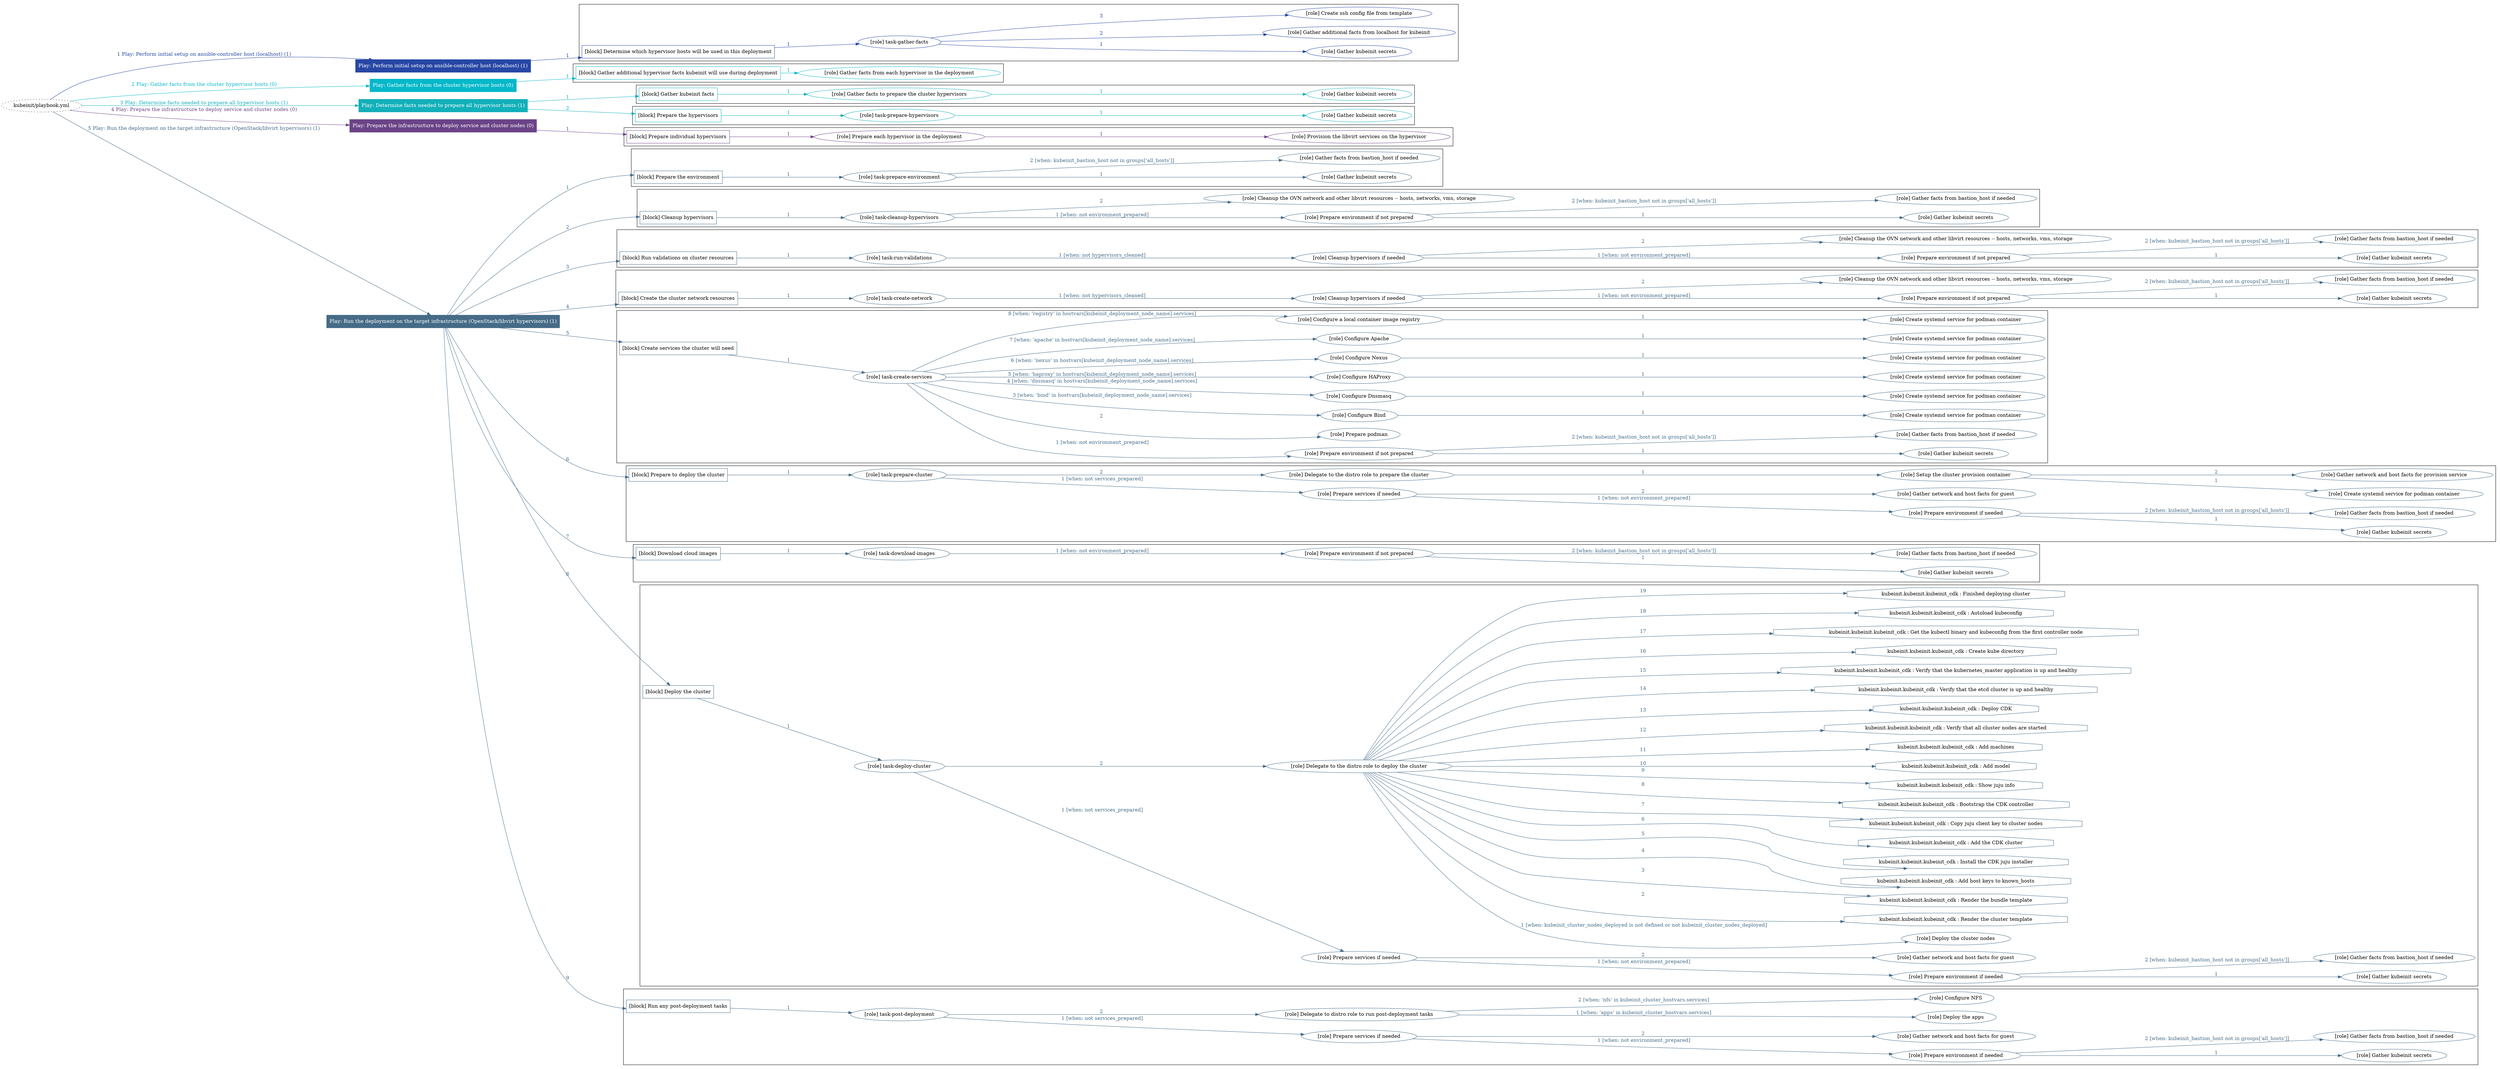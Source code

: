 digraph {
	graph [concentrate=true ordering=in rankdir=LR ratio=fill]
	edge [esep=5 sep=10]
	"kubeinit/playbook.yml" [URL="/home/runner/work/kubeinit/kubeinit/kubeinit/playbook.yml" id=playbook_c9d0f48c style=dotted]
	"kubeinit/playbook.yml" -> play_26f31d8a [label="1 Play: Perform initial setup on ansible-controller host (localhost) (1)" color="#2747a5" fontcolor="#2747a5" id=edge_play_26f31d8a labeltooltip="1 Play: Perform initial setup on ansible-controller host (localhost) (1)" tooltip="1 Play: Perform initial setup on ansible-controller host (localhost) (1)"]
	subgraph "Play: Perform initial setup on ansible-controller host (localhost) (1)" {
		play_26f31d8a [label="Play: Perform initial setup on ansible-controller host (localhost) (1)" URL="/home/runner/work/kubeinit/kubeinit/kubeinit/playbook.yml" color="#2747a5" fontcolor="#ffffff" id=play_26f31d8a shape=box style=filled tooltip=localhost]
		play_26f31d8a -> block_2c78b78f [label=1 color="#2747a5" fontcolor="#2747a5" id=edge_block_2c78b78f labeltooltip=1 tooltip=1]
		subgraph cluster_block_2c78b78f {
			block_2c78b78f [label="[block] Determine which hypervisor hosts will be used in this deployment" URL="/home/runner/work/kubeinit/kubeinit/kubeinit/playbook.yml" color="#2747a5" id=block_2c78b78f labeltooltip="Determine which hypervisor hosts will be used in this deployment" shape=box tooltip="Determine which hypervisor hosts will be used in this deployment"]
			block_2c78b78f -> role_275fd5e0 [label="1 " color="#2747a5" fontcolor="#2747a5" id=edge_role_275fd5e0 labeltooltip="1 " tooltip="1 "]
			subgraph "task-gather-facts" {
				role_275fd5e0 [label="[role] task-gather-facts" URL="/home/runner/work/kubeinit/kubeinit/kubeinit/playbook.yml" color="#2747a5" id=role_275fd5e0 tooltip="task-gather-facts"]
				role_275fd5e0 -> role_6e7deddd [label="1 " color="#2747a5" fontcolor="#2747a5" id=edge_role_6e7deddd labeltooltip="1 " tooltip="1 "]
				subgraph "Gather kubeinit secrets" {
					role_6e7deddd [label="[role] Gather kubeinit secrets" URL="/home/runner/.ansible/collections/ansible_collections/kubeinit/kubeinit/roles/kubeinit_prepare/tasks/build_hypervisors_group.yml" color="#2747a5" id=role_6e7deddd tooltip="Gather kubeinit secrets"]
				}
				role_275fd5e0 -> role_4865e7c6 [label="2 " color="#2747a5" fontcolor="#2747a5" id=edge_role_4865e7c6 labeltooltip="2 " tooltip="2 "]
				subgraph "Gather additional facts from localhost for kubeinit" {
					role_4865e7c6 [label="[role] Gather additional facts from localhost for kubeinit" URL="/home/runner/.ansible/collections/ansible_collections/kubeinit/kubeinit/roles/kubeinit_prepare/tasks/build_hypervisors_group.yml" color="#2747a5" id=role_4865e7c6 tooltip="Gather additional facts from localhost for kubeinit"]
				}
				role_275fd5e0 -> role_0efdacab [label="3 " color="#2747a5" fontcolor="#2747a5" id=edge_role_0efdacab labeltooltip="3 " tooltip="3 "]
				subgraph "Create ssh config file from template" {
					role_0efdacab [label="[role] Create ssh config file from template" URL="/home/runner/.ansible/collections/ansible_collections/kubeinit/kubeinit/roles/kubeinit_prepare/tasks/build_hypervisors_group.yml" color="#2747a5" id=role_0efdacab tooltip="Create ssh config file from template"]
				}
			}
		}
	}
	"kubeinit/playbook.yml" -> play_6ae36bfd [label="2 Play: Gather facts from the cluster hypervisor hosts (0)" color="#03b8c9" fontcolor="#03b8c9" id=edge_play_6ae36bfd labeltooltip="2 Play: Gather facts from the cluster hypervisor hosts (0)" tooltip="2 Play: Gather facts from the cluster hypervisor hosts (0)"]
	subgraph "Play: Gather facts from the cluster hypervisor hosts (0)" {
		play_6ae36bfd [label="Play: Gather facts from the cluster hypervisor hosts (0)" URL="/home/runner/work/kubeinit/kubeinit/kubeinit/playbook.yml" color="#03b8c9" fontcolor="#ffffff" id=play_6ae36bfd shape=box style=filled tooltip="Play: Gather facts from the cluster hypervisor hosts (0)"]
		play_6ae36bfd -> block_2a3e5d86 [label=1 color="#03b8c9" fontcolor="#03b8c9" id=edge_block_2a3e5d86 labeltooltip=1 tooltip=1]
		subgraph cluster_block_2a3e5d86 {
			block_2a3e5d86 [label="[block] Gather additional hypervisor facts kubeinit will use during deployment" URL="/home/runner/work/kubeinit/kubeinit/kubeinit/playbook.yml" color="#03b8c9" id=block_2a3e5d86 labeltooltip="Gather additional hypervisor facts kubeinit will use during deployment" shape=box tooltip="Gather additional hypervisor facts kubeinit will use during deployment"]
			block_2a3e5d86 -> role_c1083660 [label="1 " color="#03b8c9" fontcolor="#03b8c9" id=edge_role_c1083660 labeltooltip="1 " tooltip="1 "]
			subgraph "Gather facts from each hypervisor in the deployment" {
				role_c1083660 [label="[role] Gather facts from each hypervisor in the deployment" URL="/home/runner/work/kubeinit/kubeinit/kubeinit/playbook.yml" color="#03b8c9" id=role_c1083660 tooltip="Gather facts from each hypervisor in the deployment"]
			}
		}
	}
	"kubeinit/playbook.yml" -> play_25c83572 [label="3 Play: Determine facts needed to prepare all hypervisor hosts (1)" color="#12b0ba" fontcolor="#12b0ba" id=edge_play_25c83572 labeltooltip="3 Play: Determine facts needed to prepare all hypervisor hosts (1)" tooltip="3 Play: Determine facts needed to prepare all hypervisor hosts (1)"]
	subgraph "Play: Determine facts needed to prepare all hypervisor hosts (1)" {
		play_25c83572 [label="Play: Determine facts needed to prepare all hypervisor hosts (1)" URL="/home/runner/work/kubeinit/kubeinit/kubeinit/playbook.yml" color="#12b0ba" fontcolor="#ffffff" id=play_25c83572 shape=box style=filled tooltip=localhost]
		play_25c83572 -> block_e5b14694 [label=1 color="#12b0ba" fontcolor="#12b0ba" id=edge_block_e5b14694 labeltooltip=1 tooltip=1]
		subgraph cluster_block_e5b14694 {
			block_e5b14694 [label="[block] Gather kubeinit facts" URL="/home/runner/work/kubeinit/kubeinit/kubeinit/playbook.yml" color="#12b0ba" id=block_e5b14694 labeltooltip="Gather kubeinit facts" shape=box tooltip="Gather kubeinit facts"]
			block_e5b14694 -> role_a860329c [label="1 " color="#12b0ba" fontcolor="#12b0ba" id=edge_role_a860329c labeltooltip="1 " tooltip="1 "]
			subgraph "Gather facts to prepare the cluster hypervisors" {
				role_a860329c [label="[role] Gather facts to prepare the cluster hypervisors" URL="/home/runner/work/kubeinit/kubeinit/kubeinit/playbook.yml" color="#12b0ba" id=role_a860329c tooltip="Gather facts to prepare the cluster hypervisors"]
				role_a860329c -> role_bb957b67 [label="1 " color="#12b0ba" fontcolor="#12b0ba" id=edge_role_bb957b67 labeltooltip="1 " tooltip="1 "]
				subgraph "Gather kubeinit secrets" {
					role_bb957b67 [label="[role] Gather kubeinit secrets" URL="/home/runner/.ansible/collections/ansible_collections/kubeinit/kubeinit/roles/kubeinit_prepare/tasks/gather_kubeinit_facts.yml" color="#12b0ba" id=role_bb957b67 tooltip="Gather kubeinit secrets"]
				}
			}
		}
		play_25c83572 -> block_ed683694 [label=2 color="#12b0ba" fontcolor="#12b0ba" id=edge_block_ed683694 labeltooltip=2 tooltip=2]
		subgraph cluster_block_ed683694 {
			block_ed683694 [label="[block] Prepare the hypervisors" URL="/home/runner/work/kubeinit/kubeinit/kubeinit/playbook.yml" color="#12b0ba" id=block_ed683694 labeltooltip="Prepare the hypervisors" shape=box tooltip="Prepare the hypervisors"]
			block_ed683694 -> role_49b6b68d [label="1 " color="#12b0ba" fontcolor="#12b0ba" id=edge_role_49b6b68d labeltooltip="1 " tooltip="1 "]
			subgraph "task-prepare-hypervisors" {
				role_49b6b68d [label="[role] task-prepare-hypervisors" URL="/home/runner/work/kubeinit/kubeinit/kubeinit/playbook.yml" color="#12b0ba" id=role_49b6b68d tooltip="task-prepare-hypervisors"]
				role_49b6b68d -> role_990fe7a2 [label="1 " color="#12b0ba" fontcolor="#12b0ba" id=edge_role_990fe7a2 labeltooltip="1 " tooltip="1 "]
				subgraph "Gather kubeinit secrets" {
					role_990fe7a2 [label="[role] Gather kubeinit secrets" URL="/home/runner/.ansible/collections/ansible_collections/kubeinit/kubeinit/roles/kubeinit_prepare/tasks/gather_kubeinit_facts.yml" color="#12b0ba" id=role_990fe7a2 tooltip="Gather kubeinit secrets"]
				}
			}
		}
	}
	"kubeinit/playbook.yml" -> play_c03b738f [label="4 Play: Prepare the infrastructure to deploy service and cluster nodes (0)" color="#6b4488" fontcolor="#6b4488" id=edge_play_c03b738f labeltooltip="4 Play: Prepare the infrastructure to deploy service and cluster nodes (0)" tooltip="4 Play: Prepare the infrastructure to deploy service and cluster nodes (0)"]
	subgraph "Play: Prepare the infrastructure to deploy service and cluster nodes (0)" {
		play_c03b738f [label="Play: Prepare the infrastructure to deploy service and cluster nodes (0)" URL="/home/runner/work/kubeinit/kubeinit/kubeinit/playbook.yml" color="#6b4488" fontcolor="#ffffff" id=play_c03b738f shape=box style=filled tooltip="Play: Prepare the infrastructure to deploy service and cluster nodes (0)"]
		play_c03b738f -> block_ba9996ad [label=1 color="#6b4488" fontcolor="#6b4488" id=edge_block_ba9996ad labeltooltip=1 tooltip=1]
		subgraph cluster_block_ba9996ad {
			block_ba9996ad [label="[block] Prepare individual hypervisors" URL="/home/runner/work/kubeinit/kubeinit/kubeinit/playbook.yml" color="#6b4488" id=block_ba9996ad labeltooltip="Prepare individual hypervisors" shape=box tooltip="Prepare individual hypervisors"]
			block_ba9996ad -> role_e1e2b0b2 [label="1 " color="#6b4488" fontcolor="#6b4488" id=edge_role_e1e2b0b2 labeltooltip="1 " tooltip="1 "]
			subgraph "Prepare each hypervisor in the deployment" {
				role_e1e2b0b2 [label="[role] Prepare each hypervisor in the deployment" URL="/home/runner/work/kubeinit/kubeinit/kubeinit/playbook.yml" color="#6b4488" id=role_e1e2b0b2 tooltip="Prepare each hypervisor in the deployment"]
				role_e1e2b0b2 -> role_1bbaa75d [label="1 " color="#6b4488" fontcolor="#6b4488" id=edge_role_1bbaa75d labeltooltip="1 " tooltip="1 "]
				subgraph "Provision the libvirt services on the hypervisor" {
					role_1bbaa75d [label="[role] Provision the libvirt services on the hypervisor" URL="/home/runner/.ansible/collections/ansible_collections/kubeinit/kubeinit/roles/kubeinit_prepare/tasks/prepare_hypervisor.yml" color="#6b4488" id=role_1bbaa75d tooltip="Provision the libvirt services on the hypervisor"]
				}
			}
		}
	}
	"kubeinit/playbook.yml" -> play_4dc571e6 [label="5 Play: Run the deployment on the target infrastructure (OpenStack/libvirt hypervisors) (1)" color="#456b87" fontcolor="#456b87" id=edge_play_4dc571e6 labeltooltip="5 Play: Run the deployment on the target infrastructure (OpenStack/libvirt hypervisors) (1)" tooltip="5 Play: Run the deployment on the target infrastructure (OpenStack/libvirt hypervisors) (1)"]
	subgraph "Play: Run the deployment on the target infrastructure (OpenStack/libvirt hypervisors) (1)" {
		play_4dc571e6 [label="Play: Run the deployment on the target infrastructure (OpenStack/libvirt hypervisors) (1)" URL="/home/runner/work/kubeinit/kubeinit/kubeinit/playbook.yml" color="#456b87" fontcolor="#ffffff" id=play_4dc571e6 shape=box style=filled tooltip=localhost]
		play_4dc571e6 -> block_44fa794c [label=1 color="#456b87" fontcolor="#456b87" id=edge_block_44fa794c labeltooltip=1 tooltip=1]
		subgraph cluster_block_44fa794c {
			block_44fa794c [label="[block] Prepare the environment" URL="/home/runner/work/kubeinit/kubeinit/kubeinit/playbook.yml" color="#456b87" id=block_44fa794c labeltooltip="Prepare the environment" shape=box tooltip="Prepare the environment"]
			block_44fa794c -> role_477596a3 [label="1 " color="#456b87" fontcolor="#456b87" id=edge_role_477596a3 labeltooltip="1 " tooltip="1 "]
			subgraph "task-prepare-environment" {
				role_477596a3 [label="[role] task-prepare-environment" URL="/home/runner/work/kubeinit/kubeinit/kubeinit/playbook.yml" color="#456b87" id=role_477596a3 tooltip="task-prepare-environment"]
				role_477596a3 -> role_1a91150d [label="1 " color="#456b87" fontcolor="#456b87" id=edge_role_1a91150d labeltooltip="1 " tooltip="1 "]
				subgraph "Gather kubeinit secrets" {
					role_1a91150d [label="[role] Gather kubeinit secrets" URL="/home/runner/.ansible/collections/ansible_collections/kubeinit/kubeinit/roles/kubeinit_prepare/tasks/gather_kubeinit_facts.yml" color="#456b87" id=role_1a91150d tooltip="Gather kubeinit secrets"]
				}
				role_477596a3 -> role_a2e15013 [label="2 [when: kubeinit_bastion_host not in groups['all_hosts']]" color="#456b87" fontcolor="#456b87" id=edge_role_a2e15013 labeltooltip="2 [when: kubeinit_bastion_host not in groups['all_hosts']]" tooltip="2 [when: kubeinit_bastion_host not in groups['all_hosts']]"]
				subgraph "Gather facts from bastion_host if needed" {
					role_a2e15013 [label="[role] Gather facts from bastion_host if needed" URL="/home/runner/.ansible/collections/ansible_collections/kubeinit/kubeinit/roles/kubeinit_prepare/tasks/main.yml" color="#456b87" id=role_a2e15013 tooltip="Gather facts from bastion_host if needed"]
				}
			}
		}
		play_4dc571e6 -> block_3bcaad3d [label=2 color="#456b87" fontcolor="#456b87" id=edge_block_3bcaad3d labeltooltip=2 tooltip=2]
		subgraph cluster_block_3bcaad3d {
			block_3bcaad3d [label="[block] Cleanup hypervisors" URL="/home/runner/work/kubeinit/kubeinit/kubeinit/playbook.yml" color="#456b87" id=block_3bcaad3d labeltooltip="Cleanup hypervisors" shape=box tooltip="Cleanup hypervisors"]
			block_3bcaad3d -> role_8c791c56 [label="1 " color="#456b87" fontcolor="#456b87" id=edge_role_8c791c56 labeltooltip="1 " tooltip="1 "]
			subgraph "task-cleanup-hypervisors" {
				role_8c791c56 [label="[role] task-cleanup-hypervisors" URL="/home/runner/work/kubeinit/kubeinit/kubeinit/playbook.yml" color="#456b87" id=role_8c791c56 tooltip="task-cleanup-hypervisors"]
				role_8c791c56 -> role_c091199b [label="1 [when: not environment_prepared]" color="#456b87" fontcolor="#456b87" id=edge_role_c091199b labeltooltip="1 [when: not environment_prepared]" tooltip="1 [when: not environment_prepared]"]
				subgraph "Prepare environment if not prepared" {
					role_c091199b [label="[role] Prepare environment if not prepared" URL="/home/runner/.ansible/collections/ansible_collections/kubeinit/kubeinit/roles/kubeinit_libvirt/tasks/cleanup_hypervisors.yml" color="#456b87" id=role_c091199b tooltip="Prepare environment if not prepared"]
					role_c091199b -> role_b7c67392 [label="1 " color="#456b87" fontcolor="#456b87" id=edge_role_b7c67392 labeltooltip="1 " tooltip="1 "]
					subgraph "Gather kubeinit secrets" {
						role_b7c67392 [label="[role] Gather kubeinit secrets" URL="/home/runner/.ansible/collections/ansible_collections/kubeinit/kubeinit/roles/kubeinit_prepare/tasks/gather_kubeinit_facts.yml" color="#456b87" id=role_b7c67392 tooltip="Gather kubeinit secrets"]
					}
					role_c091199b -> role_77301ba9 [label="2 [when: kubeinit_bastion_host not in groups['all_hosts']]" color="#456b87" fontcolor="#456b87" id=edge_role_77301ba9 labeltooltip="2 [when: kubeinit_bastion_host not in groups['all_hosts']]" tooltip="2 [when: kubeinit_bastion_host not in groups['all_hosts']]"]
					subgraph "Gather facts from bastion_host if needed" {
						role_77301ba9 [label="[role] Gather facts from bastion_host if needed" URL="/home/runner/.ansible/collections/ansible_collections/kubeinit/kubeinit/roles/kubeinit_prepare/tasks/main.yml" color="#456b87" id=role_77301ba9 tooltip="Gather facts from bastion_host if needed"]
					}
				}
				role_8c791c56 -> role_dd268693 [label="2 " color="#456b87" fontcolor="#456b87" id=edge_role_dd268693 labeltooltip="2 " tooltip="2 "]
				subgraph "Cleanup the OVN network and other libvirt resources -- hosts, networks, vms, storage" {
					role_dd268693 [label="[role] Cleanup the OVN network and other libvirt resources -- hosts, networks, vms, storage" URL="/home/runner/.ansible/collections/ansible_collections/kubeinit/kubeinit/roles/kubeinit_libvirt/tasks/cleanup_hypervisors.yml" color="#456b87" id=role_dd268693 tooltip="Cleanup the OVN network and other libvirt resources -- hosts, networks, vms, storage"]
				}
			}
		}
		play_4dc571e6 -> block_64806117 [label=3 color="#456b87" fontcolor="#456b87" id=edge_block_64806117 labeltooltip=3 tooltip=3]
		subgraph cluster_block_64806117 {
			block_64806117 [label="[block] Run validations on cluster resources" URL="/home/runner/work/kubeinit/kubeinit/kubeinit/playbook.yml" color="#456b87" id=block_64806117 labeltooltip="Run validations on cluster resources" shape=box tooltip="Run validations on cluster resources"]
			block_64806117 -> role_2f671368 [label="1 " color="#456b87" fontcolor="#456b87" id=edge_role_2f671368 labeltooltip="1 " tooltip="1 "]
			subgraph "task-run-validations" {
				role_2f671368 [label="[role] task-run-validations" URL="/home/runner/work/kubeinit/kubeinit/kubeinit/playbook.yml" color="#456b87" id=role_2f671368 tooltip="task-run-validations"]
				role_2f671368 -> role_b212ddb3 [label="1 [when: not hypervisors_cleaned]" color="#456b87" fontcolor="#456b87" id=edge_role_b212ddb3 labeltooltip="1 [when: not hypervisors_cleaned]" tooltip="1 [when: not hypervisors_cleaned]"]
				subgraph "Cleanup hypervisors if needed" {
					role_b212ddb3 [label="[role] Cleanup hypervisors if needed" URL="/home/runner/.ansible/collections/ansible_collections/kubeinit/kubeinit/roles/kubeinit_validations/tasks/main.yml" color="#456b87" id=role_b212ddb3 tooltip="Cleanup hypervisors if needed"]
					role_b212ddb3 -> role_24f87457 [label="1 [when: not environment_prepared]" color="#456b87" fontcolor="#456b87" id=edge_role_24f87457 labeltooltip="1 [when: not environment_prepared]" tooltip="1 [when: not environment_prepared]"]
					subgraph "Prepare environment if not prepared" {
						role_24f87457 [label="[role] Prepare environment if not prepared" URL="/home/runner/.ansible/collections/ansible_collections/kubeinit/kubeinit/roles/kubeinit_libvirt/tasks/cleanup_hypervisors.yml" color="#456b87" id=role_24f87457 tooltip="Prepare environment if not prepared"]
						role_24f87457 -> role_8bff53a1 [label="1 " color="#456b87" fontcolor="#456b87" id=edge_role_8bff53a1 labeltooltip="1 " tooltip="1 "]
						subgraph "Gather kubeinit secrets" {
							role_8bff53a1 [label="[role] Gather kubeinit secrets" URL="/home/runner/.ansible/collections/ansible_collections/kubeinit/kubeinit/roles/kubeinit_prepare/tasks/gather_kubeinit_facts.yml" color="#456b87" id=role_8bff53a1 tooltip="Gather kubeinit secrets"]
						}
						role_24f87457 -> role_d1d6bbd7 [label="2 [when: kubeinit_bastion_host not in groups['all_hosts']]" color="#456b87" fontcolor="#456b87" id=edge_role_d1d6bbd7 labeltooltip="2 [when: kubeinit_bastion_host not in groups['all_hosts']]" tooltip="2 [when: kubeinit_bastion_host not in groups['all_hosts']]"]
						subgraph "Gather facts from bastion_host if needed" {
							role_d1d6bbd7 [label="[role] Gather facts from bastion_host if needed" URL="/home/runner/.ansible/collections/ansible_collections/kubeinit/kubeinit/roles/kubeinit_prepare/tasks/main.yml" color="#456b87" id=role_d1d6bbd7 tooltip="Gather facts from bastion_host if needed"]
						}
					}
					role_b212ddb3 -> role_7fc70ece [label="2 " color="#456b87" fontcolor="#456b87" id=edge_role_7fc70ece labeltooltip="2 " tooltip="2 "]
					subgraph "Cleanup the OVN network and other libvirt resources -- hosts, networks, vms, storage" {
						role_7fc70ece [label="[role] Cleanup the OVN network and other libvirt resources -- hosts, networks, vms, storage" URL="/home/runner/.ansible/collections/ansible_collections/kubeinit/kubeinit/roles/kubeinit_libvirt/tasks/cleanup_hypervisors.yml" color="#456b87" id=role_7fc70ece tooltip="Cleanup the OVN network and other libvirt resources -- hosts, networks, vms, storage"]
					}
				}
			}
		}
		play_4dc571e6 -> block_5005ca6d [label=4 color="#456b87" fontcolor="#456b87" id=edge_block_5005ca6d labeltooltip=4 tooltip=4]
		subgraph cluster_block_5005ca6d {
			block_5005ca6d [label="[block] Create the cluster network resources" URL="/home/runner/work/kubeinit/kubeinit/kubeinit/playbook.yml" color="#456b87" id=block_5005ca6d labeltooltip="Create the cluster network resources" shape=box tooltip="Create the cluster network resources"]
			block_5005ca6d -> role_83452c24 [label="1 " color="#456b87" fontcolor="#456b87" id=edge_role_83452c24 labeltooltip="1 " tooltip="1 "]
			subgraph "task-create-network" {
				role_83452c24 [label="[role] task-create-network" URL="/home/runner/work/kubeinit/kubeinit/kubeinit/playbook.yml" color="#456b87" id=role_83452c24 tooltip="task-create-network"]
				role_83452c24 -> role_93bfe632 [label="1 [when: not hypervisors_cleaned]" color="#456b87" fontcolor="#456b87" id=edge_role_93bfe632 labeltooltip="1 [when: not hypervisors_cleaned]" tooltip="1 [when: not hypervisors_cleaned]"]
				subgraph "Cleanup hypervisors if needed" {
					role_93bfe632 [label="[role] Cleanup hypervisors if needed" URL="/home/runner/.ansible/collections/ansible_collections/kubeinit/kubeinit/roles/kubeinit_libvirt/tasks/create_network.yml" color="#456b87" id=role_93bfe632 tooltip="Cleanup hypervisors if needed"]
					role_93bfe632 -> role_4e4bc19d [label="1 [when: not environment_prepared]" color="#456b87" fontcolor="#456b87" id=edge_role_4e4bc19d labeltooltip="1 [when: not environment_prepared]" tooltip="1 [when: not environment_prepared]"]
					subgraph "Prepare environment if not prepared" {
						role_4e4bc19d [label="[role] Prepare environment if not prepared" URL="/home/runner/.ansible/collections/ansible_collections/kubeinit/kubeinit/roles/kubeinit_libvirt/tasks/cleanup_hypervisors.yml" color="#456b87" id=role_4e4bc19d tooltip="Prepare environment if not prepared"]
						role_4e4bc19d -> role_92e988a7 [label="1 " color="#456b87" fontcolor="#456b87" id=edge_role_92e988a7 labeltooltip="1 " tooltip="1 "]
						subgraph "Gather kubeinit secrets" {
							role_92e988a7 [label="[role] Gather kubeinit secrets" URL="/home/runner/.ansible/collections/ansible_collections/kubeinit/kubeinit/roles/kubeinit_prepare/tasks/gather_kubeinit_facts.yml" color="#456b87" id=role_92e988a7 tooltip="Gather kubeinit secrets"]
						}
						role_4e4bc19d -> role_ef495492 [label="2 [when: kubeinit_bastion_host not in groups['all_hosts']]" color="#456b87" fontcolor="#456b87" id=edge_role_ef495492 labeltooltip="2 [when: kubeinit_bastion_host not in groups['all_hosts']]" tooltip="2 [when: kubeinit_bastion_host not in groups['all_hosts']]"]
						subgraph "Gather facts from bastion_host if needed" {
							role_ef495492 [label="[role] Gather facts from bastion_host if needed" URL="/home/runner/.ansible/collections/ansible_collections/kubeinit/kubeinit/roles/kubeinit_prepare/tasks/main.yml" color="#456b87" id=role_ef495492 tooltip="Gather facts from bastion_host if needed"]
						}
					}
					role_93bfe632 -> role_2bee196c [label="2 " color="#456b87" fontcolor="#456b87" id=edge_role_2bee196c labeltooltip="2 " tooltip="2 "]
					subgraph "Cleanup the OVN network and other libvirt resources -- hosts, networks, vms, storage" {
						role_2bee196c [label="[role] Cleanup the OVN network and other libvirt resources -- hosts, networks, vms, storage" URL="/home/runner/.ansible/collections/ansible_collections/kubeinit/kubeinit/roles/kubeinit_libvirt/tasks/cleanup_hypervisors.yml" color="#456b87" id=role_2bee196c tooltip="Cleanup the OVN network and other libvirt resources -- hosts, networks, vms, storage"]
					}
				}
			}
		}
		play_4dc571e6 -> block_a0c20480 [label=5 color="#456b87" fontcolor="#456b87" id=edge_block_a0c20480 labeltooltip=5 tooltip=5]
		subgraph cluster_block_a0c20480 {
			block_a0c20480 [label="[block] Create services the cluster will need" URL="/home/runner/work/kubeinit/kubeinit/kubeinit/playbook.yml" color="#456b87" id=block_a0c20480 labeltooltip="Create services the cluster will need" shape=box tooltip="Create services the cluster will need"]
			block_a0c20480 -> role_a49e91b6 [label="1 " color="#456b87" fontcolor="#456b87" id=edge_role_a49e91b6 labeltooltip="1 " tooltip="1 "]
			subgraph "task-create-services" {
				role_a49e91b6 [label="[role] task-create-services" URL="/home/runner/work/kubeinit/kubeinit/kubeinit/playbook.yml" color="#456b87" id=role_a49e91b6 tooltip="task-create-services"]
				role_a49e91b6 -> role_6d1c670f [label="1 [when: not environment_prepared]" color="#456b87" fontcolor="#456b87" id=edge_role_6d1c670f labeltooltip="1 [when: not environment_prepared]" tooltip="1 [when: not environment_prepared]"]
				subgraph "Prepare environment if not prepared" {
					role_6d1c670f [label="[role] Prepare environment if not prepared" URL="/home/runner/.ansible/collections/ansible_collections/kubeinit/kubeinit/roles/kubeinit_services/tasks/main.yml" color="#456b87" id=role_6d1c670f tooltip="Prepare environment if not prepared"]
					role_6d1c670f -> role_7a2fa319 [label="1 " color="#456b87" fontcolor="#456b87" id=edge_role_7a2fa319 labeltooltip="1 " tooltip="1 "]
					subgraph "Gather kubeinit secrets" {
						role_7a2fa319 [label="[role] Gather kubeinit secrets" URL="/home/runner/.ansible/collections/ansible_collections/kubeinit/kubeinit/roles/kubeinit_prepare/tasks/gather_kubeinit_facts.yml" color="#456b87" id=role_7a2fa319 tooltip="Gather kubeinit secrets"]
					}
					role_6d1c670f -> role_2b4be981 [label="2 [when: kubeinit_bastion_host not in groups['all_hosts']]" color="#456b87" fontcolor="#456b87" id=edge_role_2b4be981 labeltooltip="2 [when: kubeinit_bastion_host not in groups['all_hosts']]" tooltip="2 [when: kubeinit_bastion_host not in groups['all_hosts']]"]
					subgraph "Gather facts from bastion_host if needed" {
						role_2b4be981 [label="[role] Gather facts from bastion_host if needed" URL="/home/runner/.ansible/collections/ansible_collections/kubeinit/kubeinit/roles/kubeinit_prepare/tasks/main.yml" color="#456b87" id=role_2b4be981 tooltip="Gather facts from bastion_host if needed"]
					}
				}
				role_a49e91b6 -> role_cc8a8b60 [label="2 " color="#456b87" fontcolor="#456b87" id=edge_role_cc8a8b60 labeltooltip="2 " tooltip="2 "]
				subgraph "Prepare podman" {
					role_cc8a8b60 [label="[role] Prepare podman" URL="/home/runner/.ansible/collections/ansible_collections/kubeinit/kubeinit/roles/kubeinit_services/tasks/00_create_service_pod.yml" color="#456b87" id=role_cc8a8b60 tooltip="Prepare podman"]
				}
				role_a49e91b6 -> role_f1275eb5 [label="3 [when: 'bind' in hostvars[kubeinit_deployment_node_name].services]" color="#456b87" fontcolor="#456b87" id=edge_role_f1275eb5 labeltooltip="3 [when: 'bind' in hostvars[kubeinit_deployment_node_name].services]" tooltip="3 [when: 'bind' in hostvars[kubeinit_deployment_node_name].services]"]
				subgraph "Configure Bind" {
					role_f1275eb5 [label="[role] Configure Bind" URL="/home/runner/.ansible/collections/ansible_collections/kubeinit/kubeinit/roles/kubeinit_services/tasks/start_services_containers.yml" color="#456b87" id=role_f1275eb5 tooltip="Configure Bind"]
					role_f1275eb5 -> role_a1170e47 [label="1 " color="#456b87" fontcolor="#456b87" id=edge_role_a1170e47 labeltooltip="1 " tooltip="1 "]
					subgraph "Create systemd service for podman container" {
						role_a1170e47 [label="[role] Create systemd service for podman container" URL="/home/runner/.ansible/collections/ansible_collections/kubeinit/kubeinit/roles/kubeinit_bind/tasks/main.yml" color="#456b87" id=role_a1170e47 tooltip="Create systemd service for podman container"]
					}
				}
				role_a49e91b6 -> role_6be78afc [label="4 [when: 'dnsmasq' in hostvars[kubeinit_deployment_node_name].services]" color="#456b87" fontcolor="#456b87" id=edge_role_6be78afc labeltooltip="4 [when: 'dnsmasq' in hostvars[kubeinit_deployment_node_name].services]" tooltip="4 [when: 'dnsmasq' in hostvars[kubeinit_deployment_node_name].services]"]
				subgraph "Configure Dnsmasq" {
					role_6be78afc [label="[role] Configure Dnsmasq" URL="/home/runner/.ansible/collections/ansible_collections/kubeinit/kubeinit/roles/kubeinit_services/tasks/start_services_containers.yml" color="#456b87" id=role_6be78afc tooltip="Configure Dnsmasq"]
					role_6be78afc -> role_f2fe4cf2 [label="1 " color="#456b87" fontcolor="#456b87" id=edge_role_f2fe4cf2 labeltooltip="1 " tooltip="1 "]
					subgraph "Create systemd service for podman container" {
						role_f2fe4cf2 [label="[role] Create systemd service for podman container" URL="/home/runner/.ansible/collections/ansible_collections/kubeinit/kubeinit/roles/kubeinit_dnsmasq/tasks/main.yml" color="#456b87" id=role_f2fe4cf2 tooltip="Create systemd service for podman container"]
					}
				}
				role_a49e91b6 -> role_d0c61d1d [label="5 [when: 'haproxy' in hostvars[kubeinit_deployment_node_name].services]" color="#456b87" fontcolor="#456b87" id=edge_role_d0c61d1d labeltooltip="5 [when: 'haproxy' in hostvars[kubeinit_deployment_node_name].services]" tooltip="5 [when: 'haproxy' in hostvars[kubeinit_deployment_node_name].services]"]
				subgraph "Configure HAProxy" {
					role_d0c61d1d [label="[role] Configure HAProxy" URL="/home/runner/.ansible/collections/ansible_collections/kubeinit/kubeinit/roles/kubeinit_services/tasks/start_services_containers.yml" color="#456b87" id=role_d0c61d1d tooltip="Configure HAProxy"]
					role_d0c61d1d -> role_98d82722 [label="1 " color="#456b87" fontcolor="#456b87" id=edge_role_98d82722 labeltooltip="1 " tooltip="1 "]
					subgraph "Create systemd service for podman container" {
						role_98d82722 [label="[role] Create systemd service for podman container" URL="/home/runner/.ansible/collections/ansible_collections/kubeinit/kubeinit/roles/kubeinit_haproxy/tasks/main.yml" color="#456b87" id=role_98d82722 tooltip="Create systemd service for podman container"]
					}
				}
				role_a49e91b6 -> role_ae5982b0 [label="6 [when: 'nexus' in hostvars[kubeinit_deployment_node_name].services]" color="#456b87" fontcolor="#456b87" id=edge_role_ae5982b0 labeltooltip="6 [when: 'nexus' in hostvars[kubeinit_deployment_node_name].services]" tooltip="6 [when: 'nexus' in hostvars[kubeinit_deployment_node_name].services]"]
				subgraph "Configure Nexus" {
					role_ae5982b0 [label="[role] Configure Nexus" URL="/home/runner/.ansible/collections/ansible_collections/kubeinit/kubeinit/roles/kubeinit_services/tasks/start_services_containers.yml" color="#456b87" id=role_ae5982b0 tooltip="Configure Nexus"]
					role_ae5982b0 -> role_96f47bc2 [label="1 " color="#456b87" fontcolor="#456b87" id=edge_role_96f47bc2 labeltooltip="1 " tooltip="1 "]
					subgraph "Create systemd service for podman container" {
						role_96f47bc2 [label="[role] Create systemd service for podman container" URL="/home/runner/.ansible/collections/ansible_collections/kubeinit/kubeinit/roles/kubeinit_nexus/tasks/main.yml" color="#456b87" id=role_96f47bc2 tooltip="Create systemd service for podman container"]
					}
				}
				role_a49e91b6 -> role_a35ed999 [label="7 [when: 'apache' in hostvars[kubeinit_deployment_node_name].services]" color="#456b87" fontcolor="#456b87" id=edge_role_a35ed999 labeltooltip="7 [when: 'apache' in hostvars[kubeinit_deployment_node_name].services]" tooltip="7 [when: 'apache' in hostvars[kubeinit_deployment_node_name].services]"]
				subgraph "Configure Apache" {
					role_a35ed999 [label="[role] Configure Apache" URL="/home/runner/.ansible/collections/ansible_collections/kubeinit/kubeinit/roles/kubeinit_services/tasks/start_services_containers.yml" color="#456b87" id=role_a35ed999 tooltip="Configure Apache"]
					role_a35ed999 -> role_d13537ed [label="1 " color="#456b87" fontcolor="#456b87" id=edge_role_d13537ed labeltooltip="1 " tooltip="1 "]
					subgraph "Create systemd service for podman container" {
						role_d13537ed [label="[role] Create systemd service for podman container" URL="/home/runner/.ansible/collections/ansible_collections/kubeinit/kubeinit/roles/kubeinit_apache/tasks/main.yml" color="#456b87" id=role_d13537ed tooltip="Create systemd service for podman container"]
					}
				}
				role_a49e91b6 -> role_273a1aee [label="8 [when: 'registry' in hostvars[kubeinit_deployment_node_name].services]" color="#456b87" fontcolor="#456b87" id=edge_role_273a1aee labeltooltip="8 [when: 'registry' in hostvars[kubeinit_deployment_node_name].services]" tooltip="8 [when: 'registry' in hostvars[kubeinit_deployment_node_name].services]"]
				subgraph "Configure a local container image registry" {
					role_273a1aee [label="[role] Configure a local container image registry" URL="/home/runner/.ansible/collections/ansible_collections/kubeinit/kubeinit/roles/kubeinit_services/tasks/start_services_containers.yml" color="#456b87" id=role_273a1aee tooltip="Configure a local container image registry"]
					role_273a1aee -> role_34e6f835 [label="1 " color="#456b87" fontcolor="#456b87" id=edge_role_34e6f835 labeltooltip="1 " tooltip="1 "]
					subgraph "Create systemd service for podman container" {
						role_34e6f835 [label="[role] Create systemd service for podman container" URL="/home/runner/.ansible/collections/ansible_collections/kubeinit/kubeinit/roles/kubeinit_registry/tasks/main.yml" color="#456b87" id=role_34e6f835 tooltip="Create systemd service for podman container"]
					}
				}
			}
		}
		play_4dc571e6 -> block_f264ac7d [label=6 color="#456b87" fontcolor="#456b87" id=edge_block_f264ac7d labeltooltip=6 tooltip=6]
		subgraph cluster_block_f264ac7d {
			block_f264ac7d [label="[block] Prepare to deploy the cluster" URL="/home/runner/work/kubeinit/kubeinit/kubeinit/playbook.yml" color="#456b87" id=block_f264ac7d labeltooltip="Prepare to deploy the cluster" shape=box tooltip="Prepare to deploy the cluster"]
			block_f264ac7d -> role_e3ec5afd [label="1 " color="#456b87" fontcolor="#456b87" id=edge_role_e3ec5afd labeltooltip="1 " tooltip="1 "]
			subgraph "task-prepare-cluster" {
				role_e3ec5afd [label="[role] task-prepare-cluster" URL="/home/runner/work/kubeinit/kubeinit/kubeinit/playbook.yml" color="#456b87" id=role_e3ec5afd tooltip="task-prepare-cluster"]
				role_e3ec5afd -> role_52837452 [label="1 [when: not services_prepared]" color="#456b87" fontcolor="#456b87" id=edge_role_52837452 labeltooltip="1 [when: not services_prepared]" tooltip="1 [when: not services_prepared]"]
				subgraph "Prepare services if needed" {
					role_52837452 [label="[role] Prepare services if needed" URL="/home/runner/.ansible/collections/ansible_collections/kubeinit/kubeinit/roles/kubeinit_prepare/tasks/prepare_cluster.yml" color="#456b87" id=role_52837452 tooltip="Prepare services if needed"]
					role_52837452 -> role_c3c3b3a1 [label="1 [when: not environment_prepared]" color="#456b87" fontcolor="#456b87" id=edge_role_c3c3b3a1 labeltooltip="1 [when: not environment_prepared]" tooltip="1 [when: not environment_prepared]"]
					subgraph "Prepare environment if needed" {
						role_c3c3b3a1 [label="[role] Prepare environment if needed" URL="/home/runner/.ansible/collections/ansible_collections/kubeinit/kubeinit/roles/kubeinit_services/tasks/prepare_services.yml" color="#456b87" id=role_c3c3b3a1 tooltip="Prepare environment if needed"]
						role_c3c3b3a1 -> role_e91a69b3 [label="1 " color="#456b87" fontcolor="#456b87" id=edge_role_e91a69b3 labeltooltip="1 " tooltip="1 "]
						subgraph "Gather kubeinit secrets" {
							role_e91a69b3 [label="[role] Gather kubeinit secrets" URL="/home/runner/.ansible/collections/ansible_collections/kubeinit/kubeinit/roles/kubeinit_prepare/tasks/gather_kubeinit_facts.yml" color="#456b87" id=role_e91a69b3 tooltip="Gather kubeinit secrets"]
						}
						role_c3c3b3a1 -> role_8258d594 [label="2 [when: kubeinit_bastion_host not in groups['all_hosts']]" color="#456b87" fontcolor="#456b87" id=edge_role_8258d594 labeltooltip="2 [when: kubeinit_bastion_host not in groups['all_hosts']]" tooltip="2 [when: kubeinit_bastion_host not in groups['all_hosts']]"]
						subgraph "Gather facts from bastion_host if needed" {
							role_8258d594 [label="[role] Gather facts from bastion_host if needed" URL="/home/runner/.ansible/collections/ansible_collections/kubeinit/kubeinit/roles/kubeinit_prepare/tasks/main.yml" color="#456b87" id=role_8258d594 tooltip="Gather facts from bastion_host if needed"]
						}
					}
					role_52837452 -> role_537ab2ac [label="2 " color="#456b87" fontcolor="#456b87" id=edge_role_537ab2ac labeltooltip="2 " tooltip="2 "]
					subgraph "Gather network and host facts for guest" {
						role_537ab2ac [label="[role] Gather network and host facts for guest" URL="/home/runner/.ansible/collections/ansible_collections/kubeinit/kubeinit/roles/kubeinit_services/tasks/prepare_services.yml" color="#456b87" id=role_537ab2ac tooltip="Gather network and host facts for guest"]
					}
				}
				role_e3ec5afd -> role_5b0c49af [label="2 " color="#456b87" fontcolor="#456b87" id=edge_role_5b0c49af labeltooltip="2 " tooltip="2 "]
				subgraph "Delegate to the distro role to prepare the cluster" {
					role_5b0c49af [label="[role] Delegate to the distro role to prepare the cluster" URL="/home/runner/.ansible/collections/ansible_collections/kubeinit/kubeinit/roles/kubeinit_prepare/tasks/prepare_cluster.yml" color="#456b87" id=role_5b0c49af tooltip="Delegate to the distro role to prepare the cluster"]
					role_5b0c49af -> role_a82a28cf [label="1 " color="#456b87" fontcolor="#456b87" id=edge_role_a82a28cf labeltooltip="1 " tooltip="1 "]
					subgraph "Setup the cluster provision container" {
						role_a82a28cf [label="[role] Setup the cluster provision container" URL="/home/runner/.ansible/collections/ansible_collections/kubeinit/kubeinit/roles/kubeinit_cdk/tasks/prepare_cluster.yml" color="#456b87" id=role_a82a28cf tooltip="Setup the cluster provision container"]
						role_a82a28cf -> role_0018fe68 [label="1 " color="#456b87" fontcolor="#456b87" id=edge_role_0018fe68 labeltooltip="1 " tooltip="1 "]
						subgraph "Create systemd service for podman container" {
							role_0018fe68 [label="[role] Create systemd service for podman container" URL="/home/runner/.ansible/collections/ansible_collections/kubeinit/kubeinit/roles/kubeinit_services/tasks/create_provision_container.yml" color="#456b87" id=role_0018fe68 tooltip="Create systemd service for podman container"]
						}
						role_a82a28cf -> role_78600f2c [label="2 " color="#456b87" fontcolor="#456b87" id=edge_role_78600f2c labeltooltip="2 " tooltip="2 "]
						subgraph "Gather network and host facts for provision service" {
							role_78600f2c [label="[role] Gather network and host facts for provision service" URL="/home/runner/.ansible/collections/ansible_collections/kubeinit/kubeinit/roles/kubeinit_services/tasks/create_provision_container.yml" color="#456b87" id=role_78600f2c tooltip="Gather network and host facts for provision service"]
						}
					}
				}
			}
		}
		play_4dc571e6 -> block_9a444a6a [label=7 color="#456b87" fontcolor="#456b87" id=edge_block_9a444a6a labeltooltip=7 tooltip=7]
		subgraph cluster_block_9a444a6a {
			block_9a444a6a [label="[block] Download cloud images" URL="/home/runner/work/kubeinit/kubeinit/kubeinit/playbook.yml" color="#456b87" id=block_9a444a6a labeltooltip="Download cloud images" shape=box tooltip="Download cloud images"]
			block_9a444a6a -> role_6602e162 [label="1 " color="#456b87" fontcolor="#456b87" id=edge_role_6602e162 labeltooltip="1 " tooltip="1 "]
			subgraph "task-download-images" {
				role_6602e162 [label="[role] task-download-images" URL="/home/runner/work/kubeinit/kubeinit/kubeinit/playbook.yml" color="#456b87" id=role_6602e162 tooltip="task-download-images"]
				role_6602e162 -> role_c6e3ab7f [label="1 [when: not environment_prepared]" color="#456b87" fontcolor="#456b87" id=edge_role_c6e3ab7f labeltooltip="1 [when: not environment_prepared]" tooltip="1 [when: not environment_prepared]"]
				subgraph "Prepare environment if not prepared" {
					role_c6e3ab7f [label="[role] Prepare environment if not prepared" URL="/home/runner/.ansible/collections/ansible_collections/kubeinit/kubeinit/roles/kubeinit_libvirt/tasks/download_cloud_images.yml" color="#456b87" id=role_c6e3ab7f tooltip="Prepare environment if not prepared"]
					role_c6e3ab7f -> role_699d3969 [label="1 " color="#456b87" fontcolor="#456b87" id=edge_role_699d3969 labeltooltip="1 " tooltip="1 "]
					subgraph "Gather kubeinit secrets" {
						role_699d3969 [label="[role] Gather kubeinit secrets" URL="/home/runner/.ansible/collections/ansible_collections/kubeinit/kubeinit/roles/kubeinit_prepare/tasks/gather_kubeinit_facts.yml" color="#456b87" id=role_699d3969 tooltip="Gather kubeinit secrets"]
					}
					role_c6e3ab7f -> role_b15ab29f [label="2 [when: kubeinit_bastion_host not in groups['all_hosts']]" color="#456b87" fontcolor="#456b87" id=edge_role_b15ab29f labeltooltip="2 [when: kubeinit_bastion_host not in groups['all_hosts']]" tooltip="2 [when: kubeinit_bastion_host not in groups['all_hosts']]"]
					subgraph "Gather facts from bastion_host if needed" {
						role_b15ab29f [label="[role] Gather facts from bastion_host if needed" URL="/home/runner/.ansible/collections/ansible_collections/kubeinit/kubeinit/roles/kubeinit_prepare/tasks/main.yml" color="#456b87" id=role_b15ab29f tooltip="Gather facts from bastion_host if needed"]
					}
				}
			}
		}
		play_4dc571e6 -> block_32af3c57 [label=8 color="#456b87" fontcolor="#456b87" id=edge_block_32af3c57 labeltooltip=8 tooltip=8]
		subgraph cluster_block_32af3c57 {
			block_32af3c57 [label="[block] Deploy the cluster" URL="/home/runner/work/kubeinit/kubeinit/kubeinit/playbook.yml" color="#456b87" id=block_32af3c57 labeltooltip="Deploy the cluster" shape=box tooltip="Deploy the cluster"]
			block_32af3c57 -> role_885b2e9b [label="1 " color="#456b87" fontcolor="#456b87" id=edge_role_885b2e9b labeltooltip="1 " tooltip="1 "]
			subgraph "task-deploy-cluster" {
				role_885b2e9b [label="[role] task-deploy-cluster" URL="/home/runner/work/kubeinit/kubeinit/kubeinit/playbook.yml" color="#456b87" id=role_885b2e9b tooltip="task-deploy-cluster"]
				role_885b2e9b -> role_c2f3ad1f [label="1 [when: not services_prepared]" color="#456b87" fontcolor="#456b87" id=edge_role_c2f3ad1f labeltooltip="1 [when: not services_prepared]" tooltip="1 [when: not services_prepared]"]
				subgraph "Prepare services if needed" {
					role_c2f3ad1f [label="[role] Prepare services if needed" URL="/home/runner/.ansible/collections/ansible_collections/kubeinit/kubeinit/roles/kubeinit_prepare/tasks/deploy_cluster.yml" color="#456b87" id=role_c2f3ad1f tooltip="Prepare services if needed"]
					role_c2f3ad1f -> role_34096811 [label="1 [when: not environment_prepared]" color="#456b87" fontcolor="#456b87" id=edge_role_34096811 labeltooltip="1 [when: not environment_prepared]" tooltip="1 [when: not environment_prepared]"]
					subgraph "Prepare environment if needed" {
						role_34096811 [label="[role] Prepare environment if needed" URL="/home/runner/.ansible/collections/ansible_collections/kubeinit/kubeinit/roles/kubeinit_services/tasks/prepare_services.yml" color="#456b87" id=role_34096811 tooltip="Prepare environment if needed"]
						role_34096811 -> role_fe7e5fd0 [label="1 " color="#456b87" fontcolor="#456b87" id=edge_role_fe7e5fd0 labeltooltip="1 " tooltip="1 "]
						subgraph "Gather kubeinit secrets" {
							role_fe7e5fd0 [label="[role] Gather kubeinit secrets" URL="/home/runner/.ansible/collections/ansible_collections/kubeinit/kubeinit/roles/kubeinit_prepare/tasks/gather_kubeinit_facts.yml" color="#456b87" id=role_fe7e5fd0 tooltip="Gather kubeinit secrets"]
						}
						role_34096811 -> role_e9e60abd [label="2 [when: kubeinit_bastion_host not in groups['all_hosts']]" color="#456b87" fontcolor="#456b87" id=edge_role_e9e60abd labeltooltip="2 [when: kubeinit_bastion_host not in groups['all_hosts']]" tooltip="2 [when: kubeinit_bastion_host not in groups['all_hosts']]"]
						subgraph "Gather facts from bastion_host if needed" {
							role_e9e60abd [label="[role] Gather facts from bastion_host if needed" URL="/home/runner/.ansible/collections/ansible_collections/kubeinit/kubeinit/roles/kubeinit_prepare/tasks/main.yml" color="#456b87" id=role_e9e60abd tooltip="Gather facts from bastion_host if needed"]
						}
					}
					role_c2f3ad1f -> role_b5e571e5 [label="2 " color="#456b87" fontcolor="#456b87" id=edge_role_b5e571e5 labeltooltip="2 " tooltip="2 "]
					subgraph "Gather network and host facts for guest" {
						role_b5e571e5 [label="[role] Gather network and host facts for guest" URL="/home/runner/.ansible/collections/ansible_collections/kubeinit/kubeinit/roles/kubeinit_services/tasks/prepare_services.yml" color="#456b87" id=role_b5e571e5 tooltip="Gather network and host facts for guest"]
					}
				}
				role_885b2e9b -> role_acf8e586 [label="2 " color="#456b87" fontcolor="#456b87" id=edge_role_acf8e586 labeltooltip="2 " tooltip="2 "]
				subgraph "Delegate to the distro role to deploy the cluster" {
					role_acf8e586 [label="[role] Delegate to the distro role to deploy the cluster" URL="/home/runner/.ansible/collections/ansible_collections/kubeinit/kubeinit/roles/kubeinit_prepare/tasks/deploy_cluster.yml" color="#456b87" id=role_acf8e586 tooltip="Delegate to the distro role to deploy the cluster"]
					role_acf8e586 -> role_b6435eba [label="1 [when: kubeinit_cluster_nodes_deployed is not defined or not kubeinit_cluster_nodes_deployed]" color="#456b87" fontcolor="#456b87" id=edge_role_b6435eba labeltooltip="1 [when: kubeinit_cluster_nodes_deployed is not defined or not kubeinit_cluster_nodes_deployed]" tooltip="1 [when: kubeinit_cluster_nodes_deployed is not defined or not kubeinit_cluster_nodes_deployed]"]
					subgraph "Deploy the cluster nodes" {
						role_b6435eba [label="[role] Deploy the cluster nodes" URL="/home/runner/.ansible/collections/ansible_collections/kubeinit/kubeinit/roles/kubeinit_cdk/tasks/main.yml" color="#456b87" id=role_b6435eba tooltip="Deploy the cluster nodes"]
					}
					task_46b519e8 [label="kubeinit.kubeinit.kubeinit_cdk : Render the cluster template" URL="/home/runner/.ansible/collections/ansible_collections/kubeinit/kubeinit/roles/kubeinit_cdk/tasks/main.yml" color="#456b87" id=task_46b519e8 shape=octagon tooltip="kubeinit.kubeinit.kubeinit_cdk : Render the cluster template"]
					role_acf8e586 -> task_46b519e8 [label="2 " color="#456b87" fontcolor="#456b87" id=edge_task_46b519e8 labeltooltip="2 " tooltip="2 "]
					task_5233b50c [label="kubeinit.kubeinit.kubeinit_cdk : Render the bundle template" URL="/home/runner/.ansible/collections/ansible_collections/kubeinit/kubeinit/roles/kubeinit_cdk/tasks/main.yml" color="#456b87" id=task_5233b50c shape=octagon tooltip="kubeinit.kubeinit.kubeinit_cdk : Render the bundle template"]
					role_acf8e586 -> task_5233b50c [label="3 " color="#456b87" fontcolor="#456b87" id=edge_task_5233b50c labeltooltip="3 " tooltip="3 "]
					task_df3f130b [label="kubeinit.kubeinit.kubeinit_cdk : Add host keys to known_hosts" URL="/home/runner/.ansible/collections/ansible_collections/kubeinit/kubeinit/roles/kubeinit_cdk/tasks/main.yml" color="#456b87" id=task_df3f130b shape=octagon tooltip="kubeinit.kubeinit.kubeinit_cdk : Add host keys to known_hosts"]
					role_acf8e586 -> task_df3f130b [label="4 " color="#456b87" fontcolor="#456b87" id=edge_task_df3f130b labeltooltip="4 " tooltip="4 "]
					task_d4156d00 [label="kubeinit.kubeinit.kubeinit_cdk : Install the CDK juju installer" URL="/home/runner/.ansible/collections/ansible_collections/kubeinit/kubeinit/roles/kubeinit_cdk/tasks/main.yml" color="#456b87" id=task_d4156d00 shape=octagon tooltip="kubeinit.kubeinit.kubeinit_cdk : Install the CDK juju installer"]
					role_acf8e586 -> task_d4156d00 [label="5 " color="#456b87" fontcolor="#456b87" id=edge_task_d4156d00 labeltooltip="5 " tooltip="5 "]
					task_54319b6f [label="kubeinit.kubeinit.kubeinit_cdk : Add the CDK cluster" URL="/home/runner/.ansible/collections/ansible_collections/kubeinit/kubeinit/roles/kubeinit_cdk/tasks/main.yml" color="#456b87" id=task_54319b6f shape=octagon tooltip="kubeinit.kubeinit.kubeinit_cdk : Add the CDK cluster"]
					role_acf8e586 -> task_54319b6f [label="6 " color="#456b87" fontcolor="#456b87" id=edge_task_54319b6f labeltooltip="6 " tooltip="6 "]
					task_87d2bed5 [label="kubeinit.kubeinit.kubeinit_cdk : Copy juju client key to cluster nodes" URL="/home/runner/.ansible/collections/ansible_collections/kubeinit/kubeinit/roles/kubeinit_cdk/tasks/main.yml" color="#456b87" id=task_87d2bed5 shape=octagon tooltip="kubeinit.kubeinit.kubeinit_cdk : Copy juju client key to cluster nodes"]
					role_acf8e586 -> task_87d2bed5 [label="7 " color="#456b87" fontcolor="#456b87" id=edge_task_87d2bed5 labeltooltip="7 " tooltip="7 "]
					task_4d3091e8 [label="kubeinit.kubeinit.kubeinit_cdk : Bootstrap the CDK controller" URL="/home/runner/.ansible/collections/ansible_collections/kubeinit/kubeinit/roles/kubeinit_cdk/tasks/main.yml" color="#456b87" id=task_4d3091e8 shape=octagon tooltip="kubeinit.kubeinit.kubeinit_cdk : Bootstrap the CDK controller"]
					role_acf8e586 -> task_4d3091e8 [label="8 " color="#456b87" fontcolor="#456b87" id=edge_task_4d3091e8 labeltooltip="8 " tooltip="8 "]
					task_a0f58b2c [label="kubeinit.kubeinit.kubeinit_cdk : Show juju info" URL="/home/runner/.ansible/collections/ansible_collections/kubeinit/kubeinit/roles/kubeinit_cdk/tasks/main.yml" color="#456b87" id=task_a0f58b2c shape=octagon tooltip="kubeinit.kubeinit.kubeinit_cdk : Show juju info"]
					role_acf8e586 -> task_a0f58b2c [label="9 " color="#456b87" fontcolor="#456b87" id=edge_task_a0f58b2c labeltooltip="9 " tooltip="9 "]
					task_4379a38e [label="kubeinit.kubeinit.kubeinit_cdk : Add model" URL="/home/runner/.ansible/collections/ansible_collections/kubeinit/kubeinit/roles/kubeinit_cdk/tasks/main.yml" color="#456b87" id=task_4379a38e shape=octagon tooltip="kubeinit.kubeinit.kubeinit_cdk : Add model"]
					role_acf8e586 -> task_4379a38e [label="10 " color="#456b87" fontcolor="#456b87" id=edge_task_4379a38e labeltooltip="10 " tooltip="10 "]
					task_bdaefad7 [label="kubeinit.kubeinit.kubeinit_cdk : Add machines" URL="/home/runner/.ansible/collections/ansible_collections/kubeinit/kubeinit/roles/kubeinit_cdk/tasks/main.yml" color="#456b87" id=task_bdaefad7 shape=octagon tooltip="kubeinit.kubeinit.kubeinit_cdk : Add machines"]
					role_acf8e586 -> task_bdaefad7 [label="11 " color="#456b87" fontcolor="#456b87" id=edge_task_bdaefad7 labeltooltip="11 " tooltip="11 "]
					task_171d4fa4 [label="kubeinit.kubeinit.kubeinit_cdk : Verify that all cluster nodes are started" URL="/home/runner/.ansible/collections/ansible_collections/kubeinit/kubeinit/roles/kubeinit_cdk/tasks/main.yml" color="#456b87" id=task_171d4fa4 shape=octagon tooltip="kubeinit.kubeinit.kubeinit_cdk : Verify that all cluster nodes are started"]
					role_acf8e586 -> task_171d4fa4 [label="12 " color="#456b87" fontcolor="#456b87" id=edge_task_171d4fa4 labeltooltip="12 " tooltip="12 "]
					task_b2d3ac72 [label="kubeinit.kubeinit.kubeinit_cdk : Deploy CDK" URL="/home/runner/.ansible/collections/ansible_collections/kubeinit/kubeinit/roles/kubeinit_cdk/tasks/main.yml" color="#456b87" id=task_b2d3ac72 shape=octagon tooltip="kubeinit.kubeinit.kubeinit_cdk : Deploy CDK"]
					role_acf8e586 -> task_b2d3ac72 [label="13 " color="#456b87" fontcolor="#456b87" id=edge_task_b2d3ac72 labeltooltip="13 " tooltip="13 "]
					task_9c61ee8d [label="kubeinit.kubeinit.kubeinit_cdk : Verify that the etcd cluster is up and healthy" URL="/home/runner/.ansible/collections/ansible_collections/kubeinit/kubeinit/roles/kubeinit_cdk/tasks/main.yml" color="#456b87" id=task_9c61ee8d shape=octagon tooltip="kubeinit.kubeinit.kubeinit_cdk : Verify that the etcd cluster is up and healthy"]
					role_acf8e586 -> task_9c61ee8d [label="14 " color="#456b87" fontcolor="#456b87" id=edge_task_9c61ee8d labeltooltip="14 " tooltip="14 "]
					task_d7a9ac10 [label="kubeinit.kubeinit.kubeinit_cdk : Verify that the kubernetes_master application is up and healthy" URL="/home/runner/.ansible/collections/ansible_collections/kubeinit/kubeinit/roles/kubeinit_cdk/tasks/main.yml" color="#456b87" id=task_d7a9ac10 shape=octagon tooltip="kubeinit.kubeinit.kubeinit_cdk : Verify that the kubernetes_master application is up and healthy"]
					role_acf8e586 -> task_d7a9ac10 [label="15 " color="#456b87" fontcolor="#456b87" id=edge_task_d7a9ac10 labeltooltip="15 " tooltip="15 "]
					task_2ff7ab12 [label="kubeinit.kubeinit.kubeinit_cdk : Create kube directory" URL="/home/runner/.ansible/collections/ansible_collections/kubeinit/kubeinit/roles/kubeinit_cdk/tasks/main.yml" color="#456b87" id=task_2ff7ab12 shape=octagon tooltip="kubeinit.kubeinit.kubeinit_cdk : Create kube directory"]
					role_acf8e586 -> task_2ff7ab12 [label="16 " color="#456b87" fontcolor="#456b87" id=edge_task_2ff7ab12 labeltooltip="16 " tooltip="16 "]
					task_aa3ad74e [label="kubeinit.kubeinit.kubeinit_cdk : Get the kubectl binary and kubeconfig from the first controller node" URL="/home/runner/.ansible/collections/ansible_collections/kubeinit/kubeinit/roles/kubeinit_cdk/tasks/main.yml" color="#456b87" id=task_aa3ad74e shape=octagon tooltip="kubeinit.kubeinit.kubeinit_cdk : Get the kubectl binary and kubeconfig from the first controller node"]
					role_acf8e586 -> task_aa3ad74e [label="17 " color="#456b87" fontcolor="#456b87" id=edge_task_aa3ad74e labeltooltip="17 " tooltip="17 "]
					task_9cbb5a0b [label="kubeinit.kubeinit.kubeinit_cdk : Autoload kubeconfig" URL="/home/runner/.ansible/collections/ansible_collections/kubeinit/kubeinit/roles/kubeinit_cdk/tasks/main.yml" color="#456b87" id=task_9cbb5a0b shape=octagon tooltip="kubeinit.kubeinit.kubeinit_cdk : Autoload kubeconfig"]
					role_acf8e586 -> task_9cbb5a0b [label="18 " color="#456b87" fontcolor="#456b87" id=edge_task_9cbb5a0b labeltooltip="18 " tooltip="18 "]
					task_8babb4b8 [label="kubeinit.kubeinit.kubeinit_cdk : Finished deploying cluster" URL="/home/runner/.ansible/collections/ansible_collections/kubeinit/kubeinit/roles/kubeinit_cdk/tasks/main.yml" color="#456b87" id=task_8babb4b8 shape=octagon tooltip="kubeinit.kubeinit.kubeinit_cdk : Finished deploying cluster"]
					role_acf8e586 -> task_8babb4b8 [label="19 " color="#456b87" fontcolor="#456b87" id=edge_task_8babb4b8 labeltooltip="19 " tooltip="19 "]
				}
			}
		}
		play_4dc571e6 -> block_1c594f32 [label=9 color="#456b87" fontcolor="#456b87" id=edge_block_1c594f32 labeltooltip=9 tooltip=9]
		subgraph cluster_block_1c594f32 {
			block_1c594f32 [label="[block] Run any post-deployment tasks" URL="/home/runner/work/kubeinit/kubeinit/kubeinit/playbook.yml" color="#456b87" id=block_1c594f32 labeltooltip="Run any post-deployment tasks" shape=box tooltip="Run any post-deployment tasks"]
			block_1c594f32 -> role_79f47987 [label="1 " color="#456b87" fontcolor="#456b87" id=edge_role_79f47987 labeltooltip="1 " tooltip="1 "]
			subgraph "task-post-deployment" {
				role_79f47987 [label="[role] task-post-deployment" URL="/home/runner/work/kubeinit/kubeinit/kubeinit/playbook.yml" color="#456b87" id=role_79f47987 tooltip="task-post-deployment"]
				role_79f47987 -> role_392e54a0 [label="1 [when: not services_prepared]" color="#456b87" fontcolor="#456b87" id=edge_role_392e54a0 labeltooltip="1 [when: not services_prepared]" tooltip="1 [when: not services_prepared]"]
				subgraph "Prepare services if needed" {
					role_392e54a0 [label="[role] Prepare services if needed" URL="/home/runner/.ansible/collections/ansible_collections/kubeinit/kubeinit/roles/kubeinit_prepare/tasks/post_deployment.yml" color="#456b87" id=role_392e54a0 tooltip="Prepare services if needed"]
					role_392e54a0 -> role_00375e09 [label="1 [when: not environment_prepared]" color="#456b87" fontcolor="#456b87" id=edge_role_00375e09 labeltooltip="1 [when: not environment_prepared]" tooltip="1 [when: not environment_prepared]"]
					subgraph "Prepare environment if needed" {
						role_00375e09 [label="[role] Prepare environment if needed" URL="/home/runner/.ansible/collections/ansible_collections/kubeinit/kubeinit/roles/kubeinit_services/tasks/prepare_services.yml" color="#456b87" id=role_00375e09 tooltip="Prepare environment if needed"]
						role_00375e09 -> role_ccd79b5a [label="1 " color="#456b87" fontcolor="#456b87" id=edge_role_ccd79b5a labeltooltip="1 " tooltip="1 "]
						subgraph "Gather kubeinit secrets" {
							role_ccd79b5a [label="[role] Gather kubeinit secrets" URL="/home/runner/.ansible/collections/ansible_collections/kubeinit/kubeinit/roles/kubeinit_prepare/tasks/gather_kubeinit_facts.yml" color="#456b87" id=role_ccd79b5a tooltip="Gather kubeinit secrets"]
						}
						role_00375e09 -> role_04499432 [label="2 [when: kubeinit_bastion_host not in groups['all_hosts']]" color="#456b87" fontcolor="#456b87" id=edge_role_04499432 labeltooltip="2 [when: kubeinit_bastion_host not in groups['all_hosts']]" tooltip="2 [when: kubeinit_bastion_host not in groups['all_hosts']]"]
						subgraph "Gather facts from bastion_host if needed" {
							role_04499432 [label="[role] Gather facts from bastion_host if needed" URL="/home/runner/.ansible/collections/ansible_collections/kubeinit/kubeinit/roles/kubeinit_prepare/tasks/main.yml" color="#456b87" id=role_04499432 tooltip="Gather facts from bastion_host if needed"]
						}
					}
					role_392e54a0 -> role_59157173 [label="2 " color="#456b87" fontcolor="#456b87" id=edge_role_59157173 labeltooltip="2 " tooltip="2 "]
					subgraph "Gather network and host facts for guest" {
						role_59157173 [label="[role] Gather network and host facts for guest" URL="/home/runner/.ansible/collections/ansible_collections/kubeinit/kubeinit/roles/kubeinit_services/tasks/prepare_services.yml" color="#456b87" id=role_59157173 tooltip="Gather network and host facts for guest"]
					}
				}
				role_79f47987 -> role_f2e0d322 [label="2 " color="#456b87" fontcolor="#456b87" id=edge_role_f2e0d322 labeltooltip="2 " tooltip="2 "]
				subgraph "Delegate to distro role to run post-deployment tasks" {
					role_f2e0d322 [label="[role] Delegate to distro role to run post-deployment tasks" URL="/home/runner/.ansible/collections/ansible_collections/kubeinit/kubeinit/roles/kubeinit_prepare/tasks/post_deployment.yml" color="#456b87" id=role_f2e0d322 tooltip="Delegate to distro role to run post-deployment tasks"]
					role_f2e0d322 -> role_804f7179 [label="1 [when: 'apps' in kubeinit_cluster_hostvars.services]" color="#456b87" fontcolor="#456b87" id=edge_role_804f7179 labeltooltip="1 [when: 'apps' in kubeinit_cluster_hostvars.services]" tooltip="1 [when: 'apps' in kubeinit_cluster_hostvars.services]"]
					subgraph "Deploy the apps" {
						role_804f7179 [label="[role] Deploy the apps" URL="/home/runner/.ansible/collections/ansible_collections/kubeinit/kubeinit/roles/kubeinit_cdk/tasks/post_deployment_tasks.yml" color="#456b87" id=role_804f7179 tooltip="Deploy the apps"]
					}
					role_f2e0d322 -> role_36000cbe [label="2 [when: 'nfs' in kubeinit_cluster_hostvars.services]" color="#456b87" fontcolor="#456b87" id=edge_role_36000cbe labeltooltip="2 [when: 'nfs' in kubeinit_cluster_hostvars.services]" tooltip="2 [when: 'nfs' in kubeinit_cluster_hostvars.services]"]
					subgraph "Configure NFS" {
						role_36000cbe [label="[role] Configure NFS" URL="/home/runner/.ansible/collections/ansible_collections/kubeinit/kubeinit/roles/kubeinit_cdk/tasks/post_deployment_tasks.yml" color="#456b87" id=role_36000cbe tooltip="Configure NFS"]
					}
				}
			}
		}
	}
}
